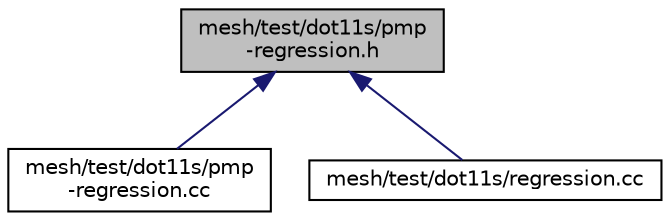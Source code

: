 digraph "mesh/test/dot11s/pmp-regression.h"
{
  edge [fontname="Helvetica",fontsize="10",labelfontname="Helvetica",labelfontsize="10"];
  node [fontname="Helvetica",fontsize="10",shape=record];
  Node1 [label="mesh/test/dot11s/pmp\l-regression.h",height=0.2,width=0.4,color="black", fillcolor="grey75", style="filled", fontcolor="black"];
  Node1 -> Node2 [dir="back",color="midnightblue",fontsize="10",style="solid"];
  Node2 [label="mesh/test/dot11s/pmp\l-regression.cc",height=0.2,width=0.4,color="black", fillcolor="white", style="filled",URL="$df/d20/pmp-regression_8cc.html"];
  Node1 -> Node3 [dir="back",color="midnightblue",fontsize="10",style="solid"];
  Node3 [label="mesh/test/dot11s/regression.cc",height=0.2,width=0.4,color="black", fillcolor="white", style="filled",URL="$d0/d34/dot11s_2regression_8cc.html"];
}
